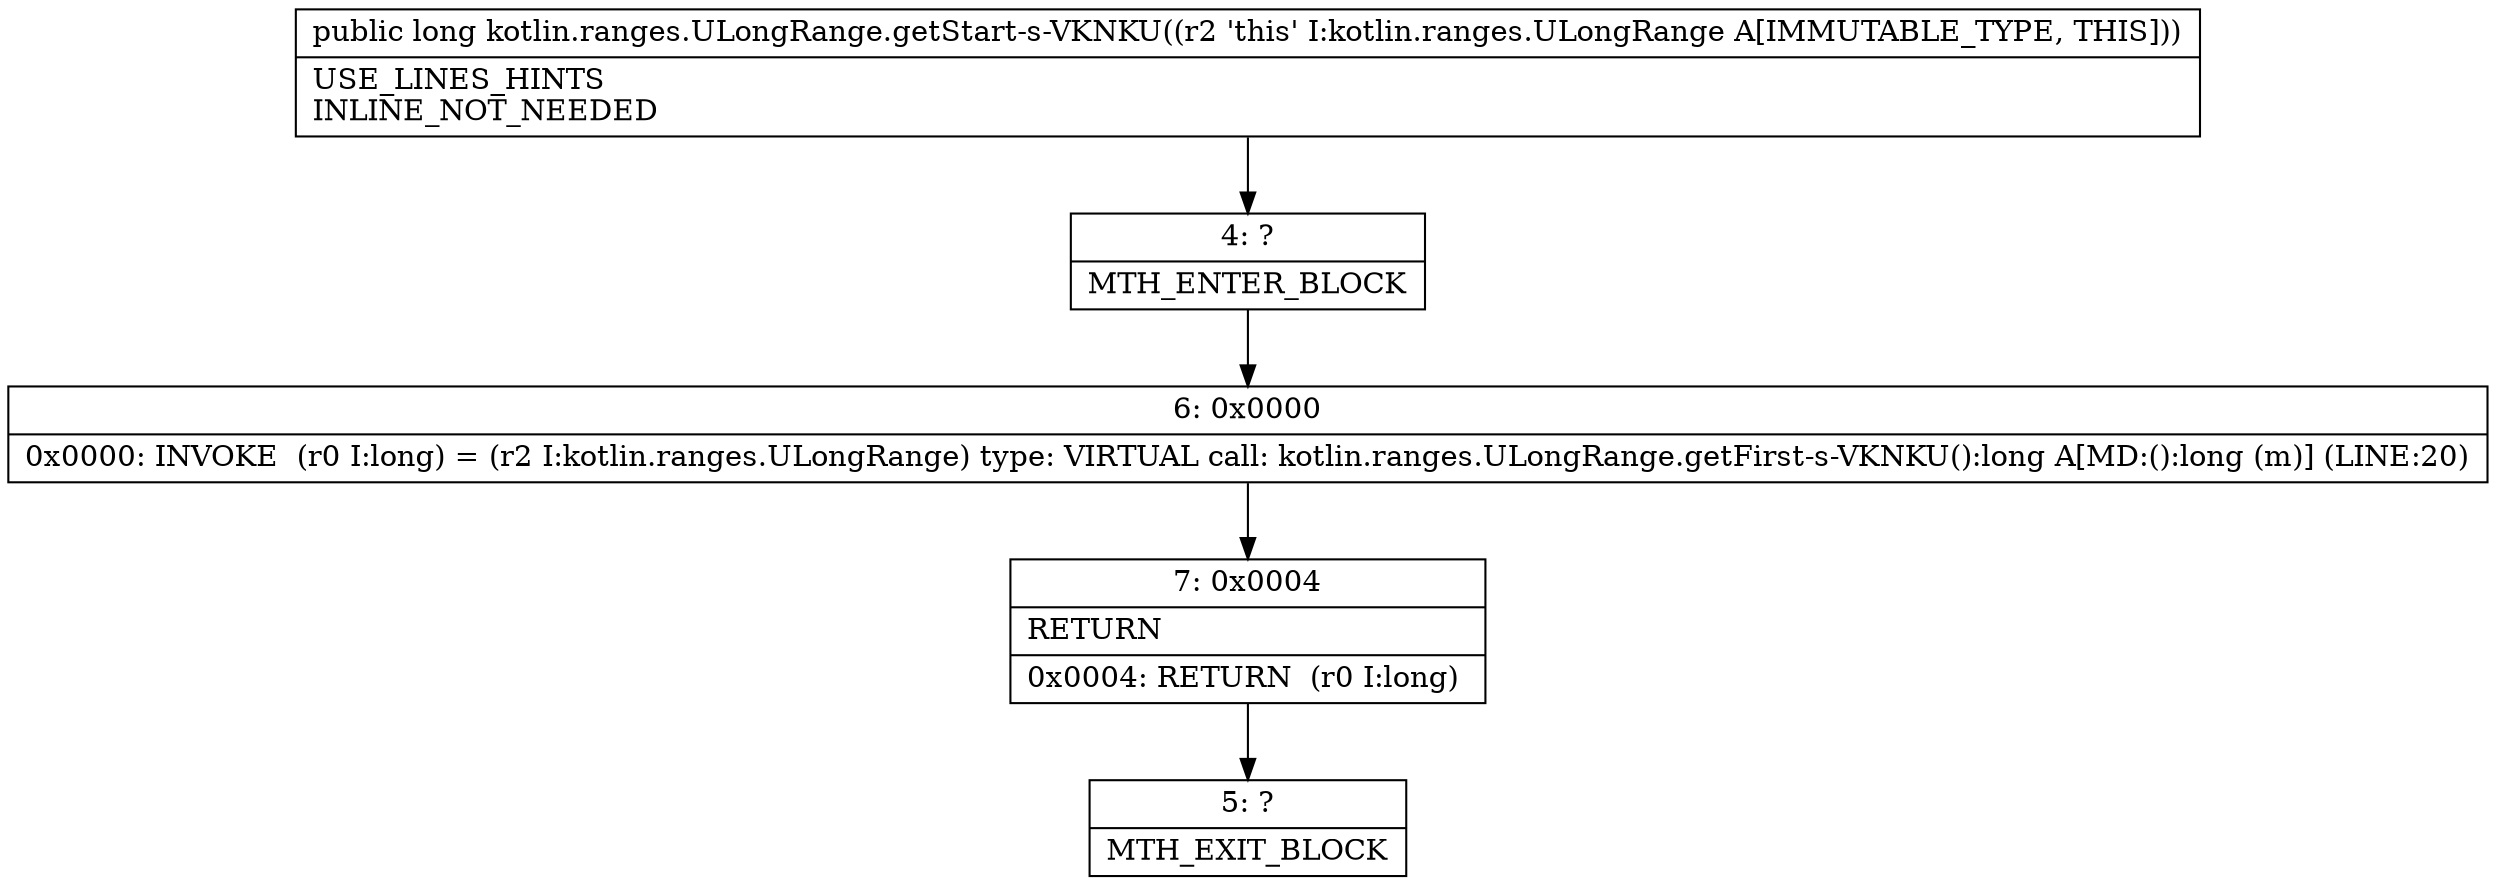 digraph "CFG forkotlin.ranges.ULongRange.getStart\-s\-VKNKU()J" {
Node_4 [shape=record,label="{4\:\ ?|MTH_ENTER_BLOCK\l}"];
Node_6 [shape=record,label="{6\:\ 0x0000|0x0000: INVOKE  (r0 I:long) = (r2 I:kotlin.ranges.ULongRange) type: VIRTUAL call: kotlin.ranges.ULongRange.getFirst\-s\-VKNKU():long A[MD:():long (m)] (LINE:20)\l}"];
Node_7 [shape=record,label="{7\:\ 0x0004|RETURN\l|0x0004: RETURN  (r0 I:long) \l}"];
Node_5 [shape=record,label="{5\:\ ?|MTH_EXIT_BLOCK\l}"];
MethodNode[shape=record,label="{public long kotlin.ranges.ULongRange.getStart\-s\-VKNKU((r2 'this' I:kotlin.ranges.ULongRange A[IMMUTABLE_TYPE, THIS]))  | USE_LINES_HINTS\lINLINE_NOT_NEEDED\l}"];
MethodNode -> Node_4;Node_4 -> Node_6;
Node_6 -> Node_7;
Node_7 -> Node_5;
}

